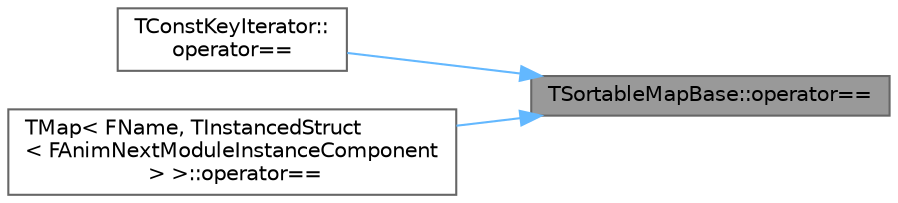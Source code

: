 digraph "TSortableMapBase::operator=="
{
 // INTERACTIVE_SVG=YES
 // LATEX_PDF_SIZE
  bgcolor="transparent";
  edge [fontname=Helvetica,fontsize=10,labelfontname=Helvetica,labelfontsize=10];
  node [fontname=Helvetica,fontsize=10,shape=box,height=0.2,width=0.4];
  rankdir="RL";
  Node1 [id="Node000001",label="TSortableMapBase::operator==",height=0.2,width=0.4,color="gray40", fillcolor="grey60", style="filled", fontcolor="black",tooltip=" "];
  Node1 -> Node2 [id="edge1_Node000001_Node000002",dir="back",color="steelblue1",style="solid",tooltip=" "];
  Node2 [id="Node000002",label="TConstKeyIterator::\loperator==",height=0.2,width=0.4,color="grey40", fillcolor="white", style="filled",URL="$d2/df5/classTMultiMap.html#ad032b3d3ce2cd18d8dc9f3dbf7011427",tooltip=" "];
  Node1 -> Node3 [id="edge2_Node000001_Node000003",dir="back",color="steelblue1",style="solid",tooltip=" "];
  Node3 [id="Node000003",label="TMap\< FName, TInstancedStruct\l\< FAnimNextModuleInstanceComponent\l \> \>::operator==",height=0.2,width=0.4,color="grey40", fillcolor="white", style="filled",URL="$d8/da9/classTMap.html#aa191aa26dd363bf97f7a4fde45ff93d9",tooltip=" "];
}
